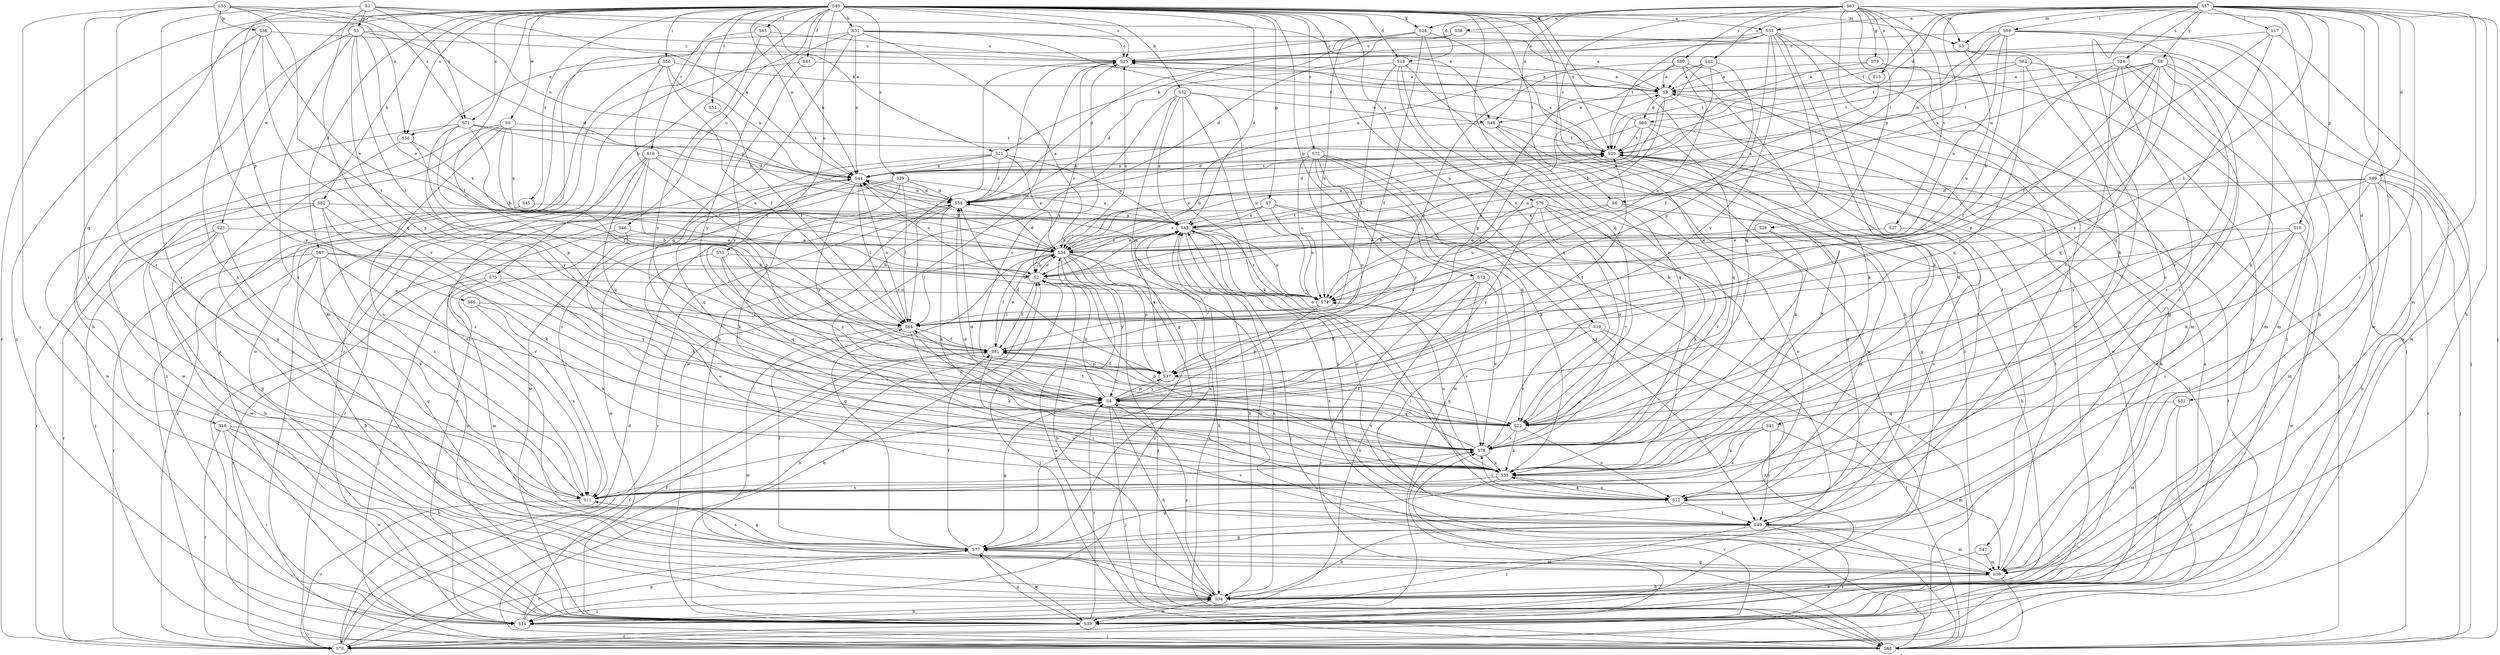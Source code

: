 strict digraph  {
S40;
S63;
S57;
S62;
S1;
S55;
S33;
S9;
S32;
S75;
S31;
S2;
S72;
S25;
S13;
S52;
S69;
S60;
S58;
S48;
S54;
S51;
S67;
S61;
S81;
S7;
S79;
S77;
S82;
S34;
S50;
S59;
S49;
S68;
S28;
S41;
S21;
S35;
S65;
S6;
S17;
S64;
S3;
S30;
S53;
S44;
S46;
S56;
S12;
S73;
S26;
S10;
S66;
S36;
S37;
S18;
S22;
S16;
S70;
S15;
S24;
S11;
S47;
S20;
S19;
S42;
S74;
S27;
S80;
S78;
S23;
S0;
S38;
S39;
S43;
S45;
S8;
S5;
S4;
S29;
S76;
S71;
S14;
S40 -> S33  [label=a];
S40 -> S32  [label=b];
S40 -> S75  [label=b];
S40 -> S31  [label=b];
S40 -> S72  [label=c];
S40 -> S25  [label=c];
S40 -> S13  [label=d];
S40 -> S51  [label=f];
S40 -> S67  [label=f];
S40 -> S61  [label=f];
S40 -> S81  [label=f];
S40 -> S7  [label=g];
S40 -> S82  [label=h];
S40 -> S34  [label=h];
S40 -> S50  [label=i];
S40 -> S28  [label=k];
S40 -> S65  [label=l];
S40 -> S6  [label=l];
S40 -> S3  [label=m];
S40 -> S53  [label=n];
S40 -> S44  [label=n];
S40 -> S46  [label=o];
S40 -> S56  [label=o];
S40 -> S73  [label=p];
S40 -> S18  [label=q];
S40 -> S22  [label=q];
S40 -> S16  [label=r];
S40 -> S70  [label=r];
S40 -> S47  [label=t];
S40 -> S20  [label=t];
S40 -> S19  [label=u];
S40 -> S23  [label=w];
S40 -> S0  [label=w];
S40 -> S43  [label=x];
S40 -> S45  [label=y];
S40 -> S29  [label=z];
S40 -> S76  [label=z];
S40 -> S71  [label=z];
S63 -> S13  [label=d];
S63 -> S48  [label=e];
S63 -> S79  [label=g];
S63 -> S34  [label=h];
S63 -> S6  [label=l];
S63 -> S3  [label=m];
S63 -> S26  [label=p];
S63 -> S15  [label=s];
S63 -> S42  [label=u];
S63 -> S27  [label=v];
S63 -> S80  [label=v];
S63 -> S78  [label=v];
S63 -> S38  [label=w];
S63 -> S39  [label=w];
S57 -> S33  [label=a];
S57 -> S52  [label=d];
S57 -> S69  [label=d];
S57 -> S60  [label=d];
S57 -> S34  [label=h];
S57 -> S59  [label=i];
S57 -> S49  [label=i];
S57 -> S68  [label=j];
S57 -> S28  [label=k];
S57 -> S17  [label=l];
S57 -> S64  [label=l];
S57 -> S3  [label=m];
S57 -> S30  [label=m];
S57 -> S10  [label=p];
S57 -> S24  [label=s];
S57 -> S11  [label=s];
S57 -> S20  [label=t];
S57 -> S39  [label=w];
S57 -> S43  [label=x];
S57 -> S8  [label=y];
S62 -> S9  [label=a];
S62 -> S41  [label=k];
S62 -> S30  [label=m];
S62 -> S22  [label=q];
S62 -> S20  [label=t];
S1 -> S48  [label=e];
S1 -> S49  [label=i];
S1 -> S21  [label=k];
S1 -> S44  [label=n];
S1 -> S66  [label=p];
S1 -> S22  [label=q];
S1 -> S5  [label=y];
S1 -> S71  [label=z];
S55 -> S81  [label=f];
S55 -> S49  [label=i];
S55 -> S44  [label=n];
S55 -> S56  [label=o];
S55 -> S36  [label=p];
S55 -> S11  [label=s];
S55 -> S78  [label=v];
S55 -> S71  [label=z];
S55 -> S14  [label=z];
S33 -> S25  [label=c];
S33 -> S49  [label=i];
S33 -> S21  [label=k];
S33 -> S35  [label=k];
S33 -> S56  [label=o];
S33 -> S12  [label=o];
S33 -> S37  [label=p];
S33 -> S22  [label=q];
S33 -> S20  [label=t];
S33 -> S4  [label=y];
S9 -> S60  [label=d];
S9 -> S48  [label=e];
S9 -> S49  [label=i];
S9 -> S68  [label=j];
S9 -> S74  [label=u];
S32 -> S48  [label=e];
S32 -> S77  [label=g];
S32 -> S35  [label=k];
S32 -> S12  [label=o];
S32 -> S74  [label=u];
S32 -> S39  [label=w];
S32 -> S43  [label=x];
S75 -> S68  [label=j];
S75 -> S30  [label=m];
S75 -> S70  [label=r];
S75 -> S74  [label=u];
S75 -> S4  [label=y];
S31 -> S9  [label=a];
S31 -> S25  [label=c];
S31 -> S54  [label=e];
S31 -> S68  [label=j];
S31 -> S44  [label=n];
S31 -> S22  [label=q];
S31 -> S20  [label=t];
S31 -> S4  [label=y];
S2 -> S25  [label=c];
S2 -> S54  [label=e];
S2 -> S81  [label=f];
S2 -> S68  [label=j];
S2 -> S44  [label=n];
S2 -> S20  [label=t];
S2 -> S74  [label=u];
S72 -> S49  [label=i];
S72 -> S35  [label=k];
S72 -> S44  [label=n];
S72 -> S37  [label=p];
S72 -> S22  [label=q];
S72 -> S74  [label=u];
S72 -> S39  [label=w];
S72 -> S4  [label=y];
S25 -> S9  [label=a];
S25 -> S34  [label=h];
S13 -> S9  [label=a];
S13 -> S58  [label=d];
S13 -> S35  [label=k];
S13 -> S64  [label=l];
S13 -> S22  [label=q];
S13 -> S39  [label=w];
S52 -> S30  [label=m];
S52 -> S22  [label=q];
S52 -> S70  [label=r];
S69 -> S58  [label=d];
S69 -> S34  [label=h];
S69 -> S68  [label=j];
S69 -> S35  [label=k];
S69 -> S30  [label=m];
S69 -> S70  [label=r];
S69 -> S43  [label=x];
S69 -> S4  [label=y];
S60 -> S25  [label=c];
S60 -> S58  [label=d];
S60 -> S54  [label=e];
S60 -> S34  [label=h];
S60 -> S22  [label=q];
S60 -> S20  [label=t];
S58 -> S25  [label=c];
S58 -> S35  [label=k];
S58 -> S64  [label=l];
S58 -> S44  [label=n];
S58 -> S70  [label=r];
S58 -> S39  [label=w];
S58 -> S43  [label=x];
S48 -> S2  [label=b];
S48 -> S77  [label=g];
S48 -> S22  [label=q];
S48 -> S20  [label=t];
S54 -> S2  [label=b];
S54 -> S25  [label=c];
S54 -> S58  [label=d];
S54 -> S81  [label=f];
S54 -> S77  [label=g];
S54 -> S34  [label=h];
S54 -> S68  [label=j];
S54 -> S30  [label=m];
S54 -> S44  [label=n];
S54 -> S37  [label=p];
S54 -> S43  [label=x];
S54 -> S4  [label=y];
S54 -> S14  [label=z];
S51 -> S64  [label=l];
S67 -> S2  [label=b];
S67 -> S77  [label=g];
S67 -> S34  [label=h];
S67 -> S68  [label=j];
S67 -> S70  [label=r];
S67 -> S74  [label=u];
S67 -> S78  [label=v];
S61 -> S9  [label=a];
S61 -> S4  [label=y];
S61 -> S14  [label=z];
S81 -> S54  [label=e];
S81 -> S49  [label=i];
S81 -> S37  [label=p];
S7 -> S2  [label=b];
S7 -> S54  [label=e];
S7 -> S49  [label=i];
S7 -> S68  [label=j];
S7 -> S74  [label=u];
S7 -> S43  [label=x];
S79 -> S9  [label=a];
S79 -> S34  [label=h];
S79 -> S30  [label=m];
S79 -> S20  [label=t];
S77 -> S81  [label=f];
S77 -> S64  [label=l];
S77 -> S30  [label=m];
S77 -> S70  [label=r];
S77 -> S11  [label=s];
S77 -> S39  [label=w];
S77 -> S43  [label=x];
S82 -> S2  [label=b];
S82 -> S68  [label=j];
S82 -> S35  [label=k];
S82 -> S70  [label=r];
S82 -> S11  [label=s];
S82 -> S43  [label=x];
S34 -> S2  [label=b];
S34 -> S39  [label=w];
S34 -> S43  [label=x];
S34 -> S4  [label=y];
S34 -> S14  [label=z];
S50 -> S9  [label=a];
S50 -> S81  [label=f];
S50 -> S64  [label=l];
S50 -> S44  [label=n];
S50 -> S39  [label=w];
S50 -> S14  [label=z];
S59 -> S2  [label=b];
S59 -> S25  [label=c];
S59 -> S54  [label=e];
S59 -> S35  [label=k];
S59 -> S44  [label=n];
S59 -> S20  [label=t];
S59 -> S39  [label=w];
S59 -> S4  [label=y];
S49 -> S77  [label=g];
S49 -> S34  [label=h];
S49 -> S68  [label=j];
S49 -> S30  [label=m];
S49 -> S70  [label=r];
S49 -> S14  [label=z];
S68 -> S2  [label=b];
S68 -> S54  [label=e];
S68 -> S44  [label=n];
S68 -> S78  [label=v];
S68 -> S43  [label=x];
S28 -> S25  [label=c];
S28 -> S58  [label=d];
S28 -> S81  [label=f];
S28 -> S70  [label=r];
S28 -> S74  [label=u];
S28 -> S78  [label=v];
S41 -> S49  [label=i];
S41 -> S35  [label=k];
S41 -> S30  [label=m];
S41 -> S11  [label=s];
S41 -> S78  [label=v];
S21 -> S58  [label=d];
S21 -> S54  [label=e];
S21 -> S44  [label=n];
S21 -> S11  [label=s];
S21 -> S39  [label=w];
S21 -> S43  [label=x];
S35 -> S2  [label=b];
S35 -> S58  [label=d];
S35 -> S77  [label=g];
S35 -> S12  [label=o];
S35 -> S11  [label=s];
S35 -> S20  [label=t];
S35 -> S74  [label=u];
S65 -> S25  [label=c];
S65 -> S30  [label=m];
S65 -> S44  [label=n];
S65 -> S4  [label=y];
S6 -> S2  [label=b];
S6 -> S34  [label=h];
S6 -> S78  [label=v];
S6 -> S43  [label=x];
S17 -> S25  [label=c];
S17 -> S64  [label=l];
S17 -> S22  [label=q];
S17 -> S39  [label=w];
S64 -> S81  [label=f];
S64 -> S35  [label=k];
S64 -> S44  [label=n];
S64 -> S78  [label=v];
S64 -> S39  [label=w];
S3 -> S68  [label=j];
S3 -> S12  [label=o];
S3 -> S74  [label=u];
S30 -> S77  [label=g];
S30 -> S34  [label=h];
S30 -> S68  [label=j];
S30 -> S20  [label=t];
S30 -> S43  [label=x];
S53 -> S2  [label=b];
S53 -> S12  [label=o];
S53 -> S22  [label=q];
S53 -> S4  [label=y];
S44 -> S58  [label=d];
S44 -> S64  [label=l];
S44 -> S22  [label=q];
S44 -> S70  [label=r];
S44 -> S20  [label=t];
S44 -> S74  [label=u];
S44 -> S4  [label=y];
S46 -> S54  [label=e];
S46 -> S35  [label=k];
S46 -> S39  [label=w];
S56 -> S77  [label=g];
S56 -> S37  [label=p];
S56 -> S43  [label=x];
S12 -> S25  [label=c];
S12 -> S49  [label=i];
S12 -> S35  [label=k];
S12 -> S78  [label=v];
S12 -> S43  [label=x];
S73 -> S49  [label=i];
S73 -> S70  [label=r];
S73 -> S74  [label=u];
S73 -> S78  [label=v];
S73 -> S14  [label=z];
S26 -> S54  [label=e];
S26 -> S12  [label=o];
S26 -> S78  [label=v];
S10 -> S54  [label=e];
S10 -> S49  [label=i];
S10 -> S64  [label=l];
S10 -> S12  [label=o];
S10 -> S39  [label=w];
S66 -> S35  [label=k];
S66 -> S64  [label=l];
S66 -> S11  [label=s];
S36 -> S25  [label=c];
S36 -> S54  [label=e];
S36 -> S11  [label=s];
S36 -> S78  [label=v];
S36 -> S14  [label=z];
S37 -> S9  [label=a];
S37 -> S58  [label=d];
S37 -> S81  [label=f];
S37 -> S22  [label=q];
S37 -> S43  [label=x];
S37 -> S4  [label=y];
S18 -> S34  [label=h];
S18 -> S70  [label=r];
S18 -> S78  [label=v];
S18 -> S39  [label=w];
S18 -> S14  [label=z];
S22 -> S25  [label=c];
S22 -> S81  [label=f];
S22 -> S35  [label=k];
S22 -> S64  [label=l];
S22 -> S12  [label=o];
S22 -> S78  [label=v];
S16 -> S54  [label=e];
S16 -> S49  [label=i];
S16 -> S44  [label=n];
S16 -> S37  [label=p];
S16 -> S22  [label=q];
S16 -> S11  [label=s];
S70 -> S2  [label=b];
S70 -> S58  [label=d];
S70 -> S81  [label=f];
S70 -> S20  [label=t];
S70 -> S78  [label=v];
S15 -> S43  [label=x];
S24 -> S9  [label=a];
S24 -> S81  [label=f];
S24 -> S77  [label=g];
S24 -> S30  [label=m];
S24 -> S11  [label=s];
S24 -> S78  [label=v];
S11 -> S77  [label=g];
S11 -> S70  [label=r];
S11 -> S78  [label=v];
S11 -> S4  [label=y];
S47 -> S30  [label=m];
S47 -> S14  [label=z];
S20 -> S25  [label=c];
S20 -> S58  [label=d];
S20 -> S54  [label=e];
S20 -> S77  [label=g];
S20 -> S35  [label=k];
S20 -> S44  [label=n];
S19 -> S81  [label=f];
S19 -> S68  [label=j];
S19 -> S78  [label=v];
S19 -> S14  [label=z];
S42 -> S9  [label=a];
S42 -> S2  [label=b];
S42 -> S54  [label=e];
S42 -> S64  [label=l];
S42 -> S44  [label=n];
S74 -> S64  [label=l];
S74 -> S78  [label=v];
S74 -> S43  [label=x];
S74 -> S4  [label=y];
S27 -> S54  [label=e];
S27 -> S12  [label=o];
S80 -> S9  [label=a];
S80 -> S81  [label=f];
S80 -> S35  [label=k];
S80 -> S37  [label=p];
S80 -> S74  [label=u];
S80 -> S39  [label=w];
S78 -> S58  [label=d];
S78 -> S35  [label=k];
S23 -> S54  [label=e];
S23 -> S77  [label=g];
S23 -> S34  [label=h];
S23 -> S70  [label=r];
S23 -> S11  [label=s];
S0 -> S81  [label=f];
S0 -> S11  [label=s];
S0 -> S20  [label=t];
S0 -> S39  [label=w];
S0 -> S43  [label=x];
S0 -> S14  [label=z];
S38 -> S25  [label=c];
S38 -> S58  [label=d];
S38 -> S14  [label=z];
S39 -> S9  [label=a];
S39 -> S77  [label=g];
S39 -> S70  [label=r];
S39 -> S20  [label=t];
S39 -> S4  [label=y];
S43 -> S54  [label=e];
S43 -> S34  [label=h];
S43 -> S68  [label=j];
S43 -> S64  [label=l];
S43 -> S12  [label=o];
S43 -> S74  [label=u];
S45 -> S39  [label=w];
S45 -> S43  [label=x];
S8 -> S9  [label=a];
S8 -> S68  [label=j];
S8 -> S44  [label=n];
S8 -> S37  [label=p];
S8 -> S22  [label=q];
S8 -> S11  [label=s];
S8 -> S20  [label=t];
S8 -> S78  [label=v];
S8 -> S4  [label=y];
S5 -> S25  [label=c];
S5 -> S58  [label=d];
S5 -> S54  [label=e];
S5 -> S34  [label=h];
S5 -> S64  [label=l];
S5 -> S11  [label=s];
S5 -> S4  [label=y];
S4 -> S2  [label=b];
S4 -> S77  [label=g];
S4 -> S34  [label=h];
S4 -> S68  [label=j];
S4 -> S37  [label=p];
S4 -> S22  [label=q];
S4 -> S20  [label=t];
S4 -> S78  [label=v];
S29 -> S58  [label=d];
S29 -> S35  [label=k];
S29 -> S64  [label=l];
S29 -> S70  [label=r];
S29 -> S43  [label=x];
S29 -> S14  [label=z];
S76 -> S35  [label=k];
S76 -> S12  [label=o];
S76 -> S22  [label=q];
S76 -> S74  [label=u];
S76 -> S78  [label=v];
S76 -> S43  [label=x];
S76 -> S4  [label=y];
S71 -> S2  [label=b];
S71 -> S58  [label=d];
S71 -> S64  [label=l];
S71 -> S44  [label=n];
S71 -> S20  [label=t];
S71 -> S39  [label=w];
S71 -> S4  [label=y];
S14 -> S81  [label=f];
S14 -> S77  [label=g];
S14 -> S34  [label=h];
S14 -> S68  [label=j];
}
